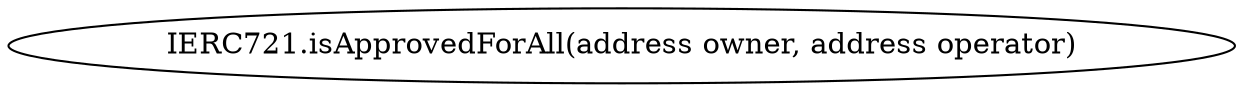 digraph "" {
	graph [bb="0,0,502.07,36"];
	node [label="\N"];
	"IERC721.isApprovedForAll(address owner, address operator)"	 [height=0.5,
		pos="251.04,18",
		width=6.9732];
}
digraph "" {
	graph [bb="0,0,502.07,36"];
	node [label="\N"];
	"IERC721.isApprovedForAll(address owner, address operator)"	 [height=0.5,
		pos="251.04,18",
		width=6.9732];
}
